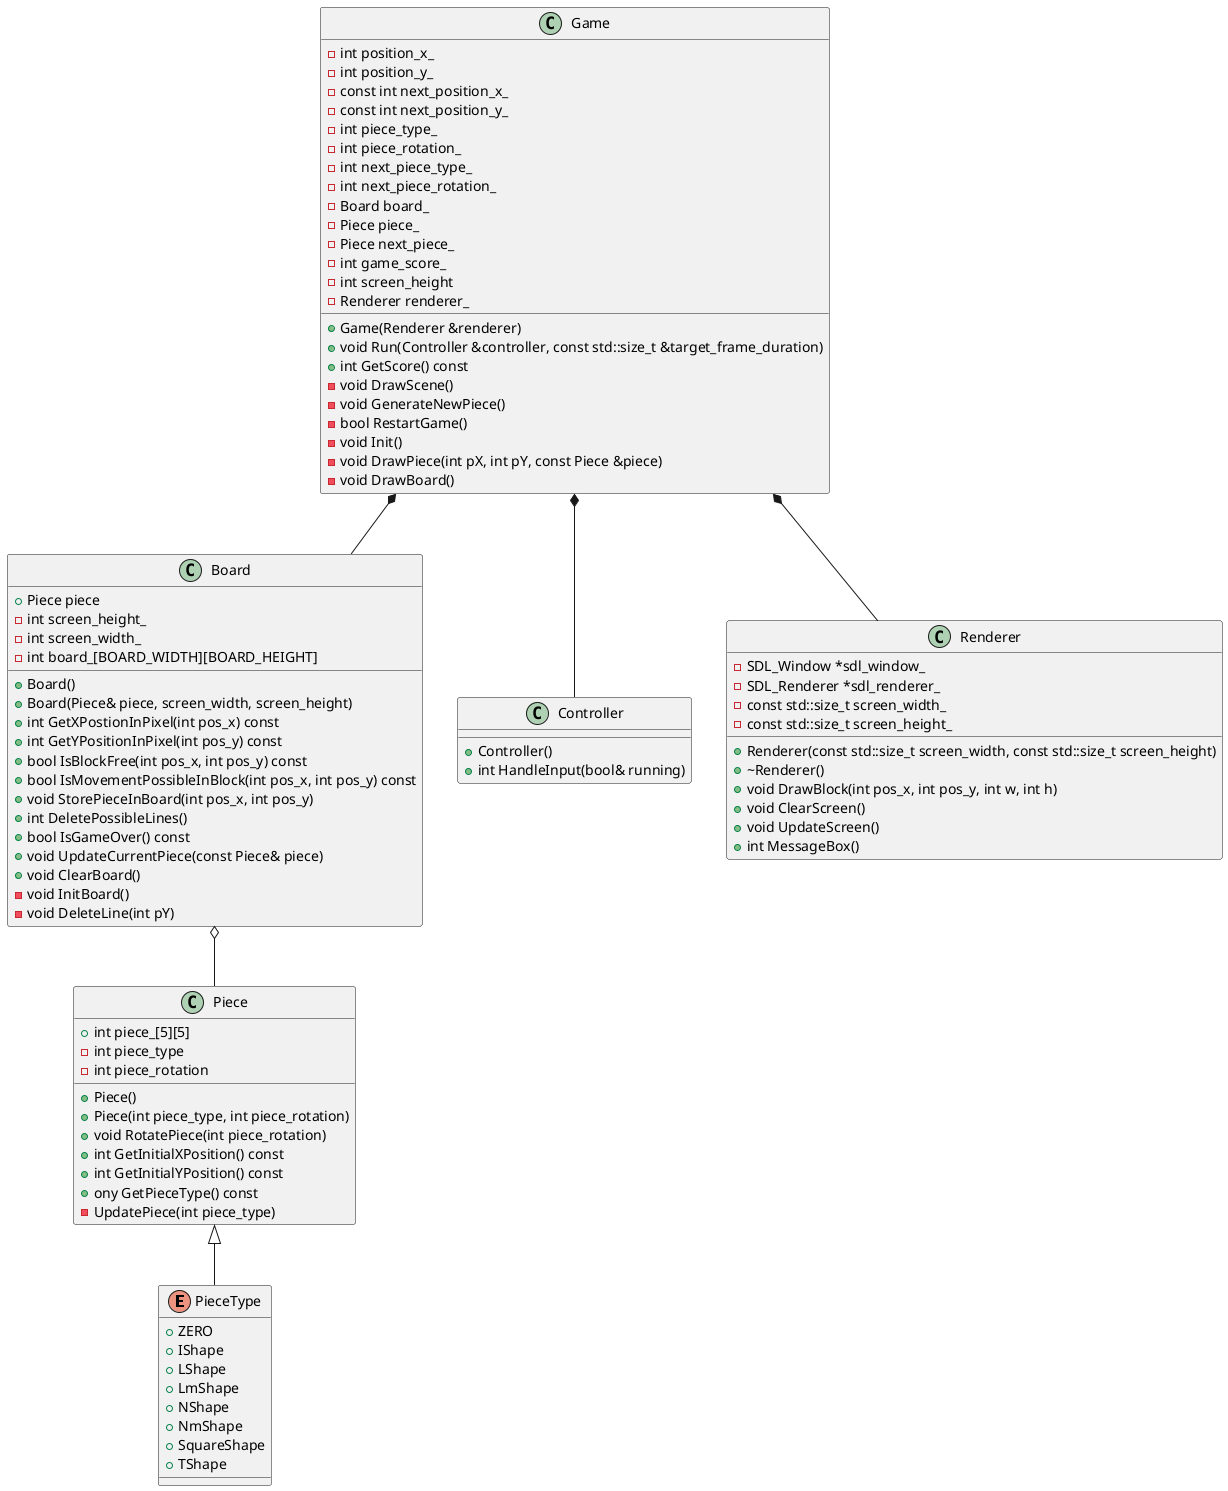 @startuml
enum PieceType {
  +ZERO
  +IShape
  +LShape
  +LmShape
  +NShape
  +NmShape
  +SquareShape
  +TShape
}

class Piece {
    +Piece()
    +Piece(int piece_type, int piece_rotation)
    +void RotatePiece(int piece_rotation)
    +int GetInitialXPosition() const
    +int GetInitialYPosition() const
    +ony GetPieceType() const
    -UpdatePiece(int piece_type)
    +int piece_[5][5]
    -int piece_type
    -int piece_rotation
}

class Board {
    +Board()
    +Board(Piece& piece, screen_width, screen_height)
    +int GetXPostionInPixel(int pos_x) const
    +int GetYPositionInPixel(int pos_y) const
    +bool IsBlockFree(int pos_x, int pos_y) const
    +bool IsMovementPossibleInBlock(int pos_x, int pos_y) const
    +void StorePieceInBoard(int pos_x, int pos_y)
    +int DeletePossibleLines()
    +bool IsGameOver() const
    +void UpdateCurrentPiece(const Piece& piece)
    +void ClearBoard()
    +Piece piece
    -int screen_height_
    -int screen_width_
    -int board_[BOARD_WIDTH][BOARD_HEIGHT]
    -void InitBoard()
    -void DeleteLine(int pY)
}

class Game {
    +Game(Renderer &renderer)
    +void Run(Controller &controller, const std::size_t &target_frame_duration)
    +int GetScore() const
    -void DrawScene()
    -void GenerateNewPiece()
    -bool RestartGame()
    -void Init()
    -void DrawPiece(int pX, int pY, const Piece &piece)
    -void DrawBoard()
    -int position_x_
    -int position_y_
    -const int next_position_x_
    -const int next_position_y_
    -int piece_type_
    -int piece_rotation_
    -int next_piece_type_
    -int next_piece_rotation_
    -Board board_
    -Piece piece_
    -Piece next_piece_
    -int game_score_
    -int screen_height
    -Renderer renderer_
}
class Controller {
    +Controller()
    +int HandleInput(bool& running)
}
class Renderer {
  +Renderer(const std::size_t screen_width, const std::size_t screen_height)
  +~Renderer()
  +void DrawBlock(int pos_x, int pos_y, int w, int h)
  +void ClearScreen()
  +void UpdateScreen()
  +int MessageBox()
  -SDL_Window *sdl_window_
  -SDL_Renderer *sdl_renderer_
  -const std::size_t screen_width_
  -const std::size_t screen_height_
}

Board o-- Piece
Piece <|-- PieceType
Game *-- Board
Game *-- Controller
Game *-- Renderer
@enduml
